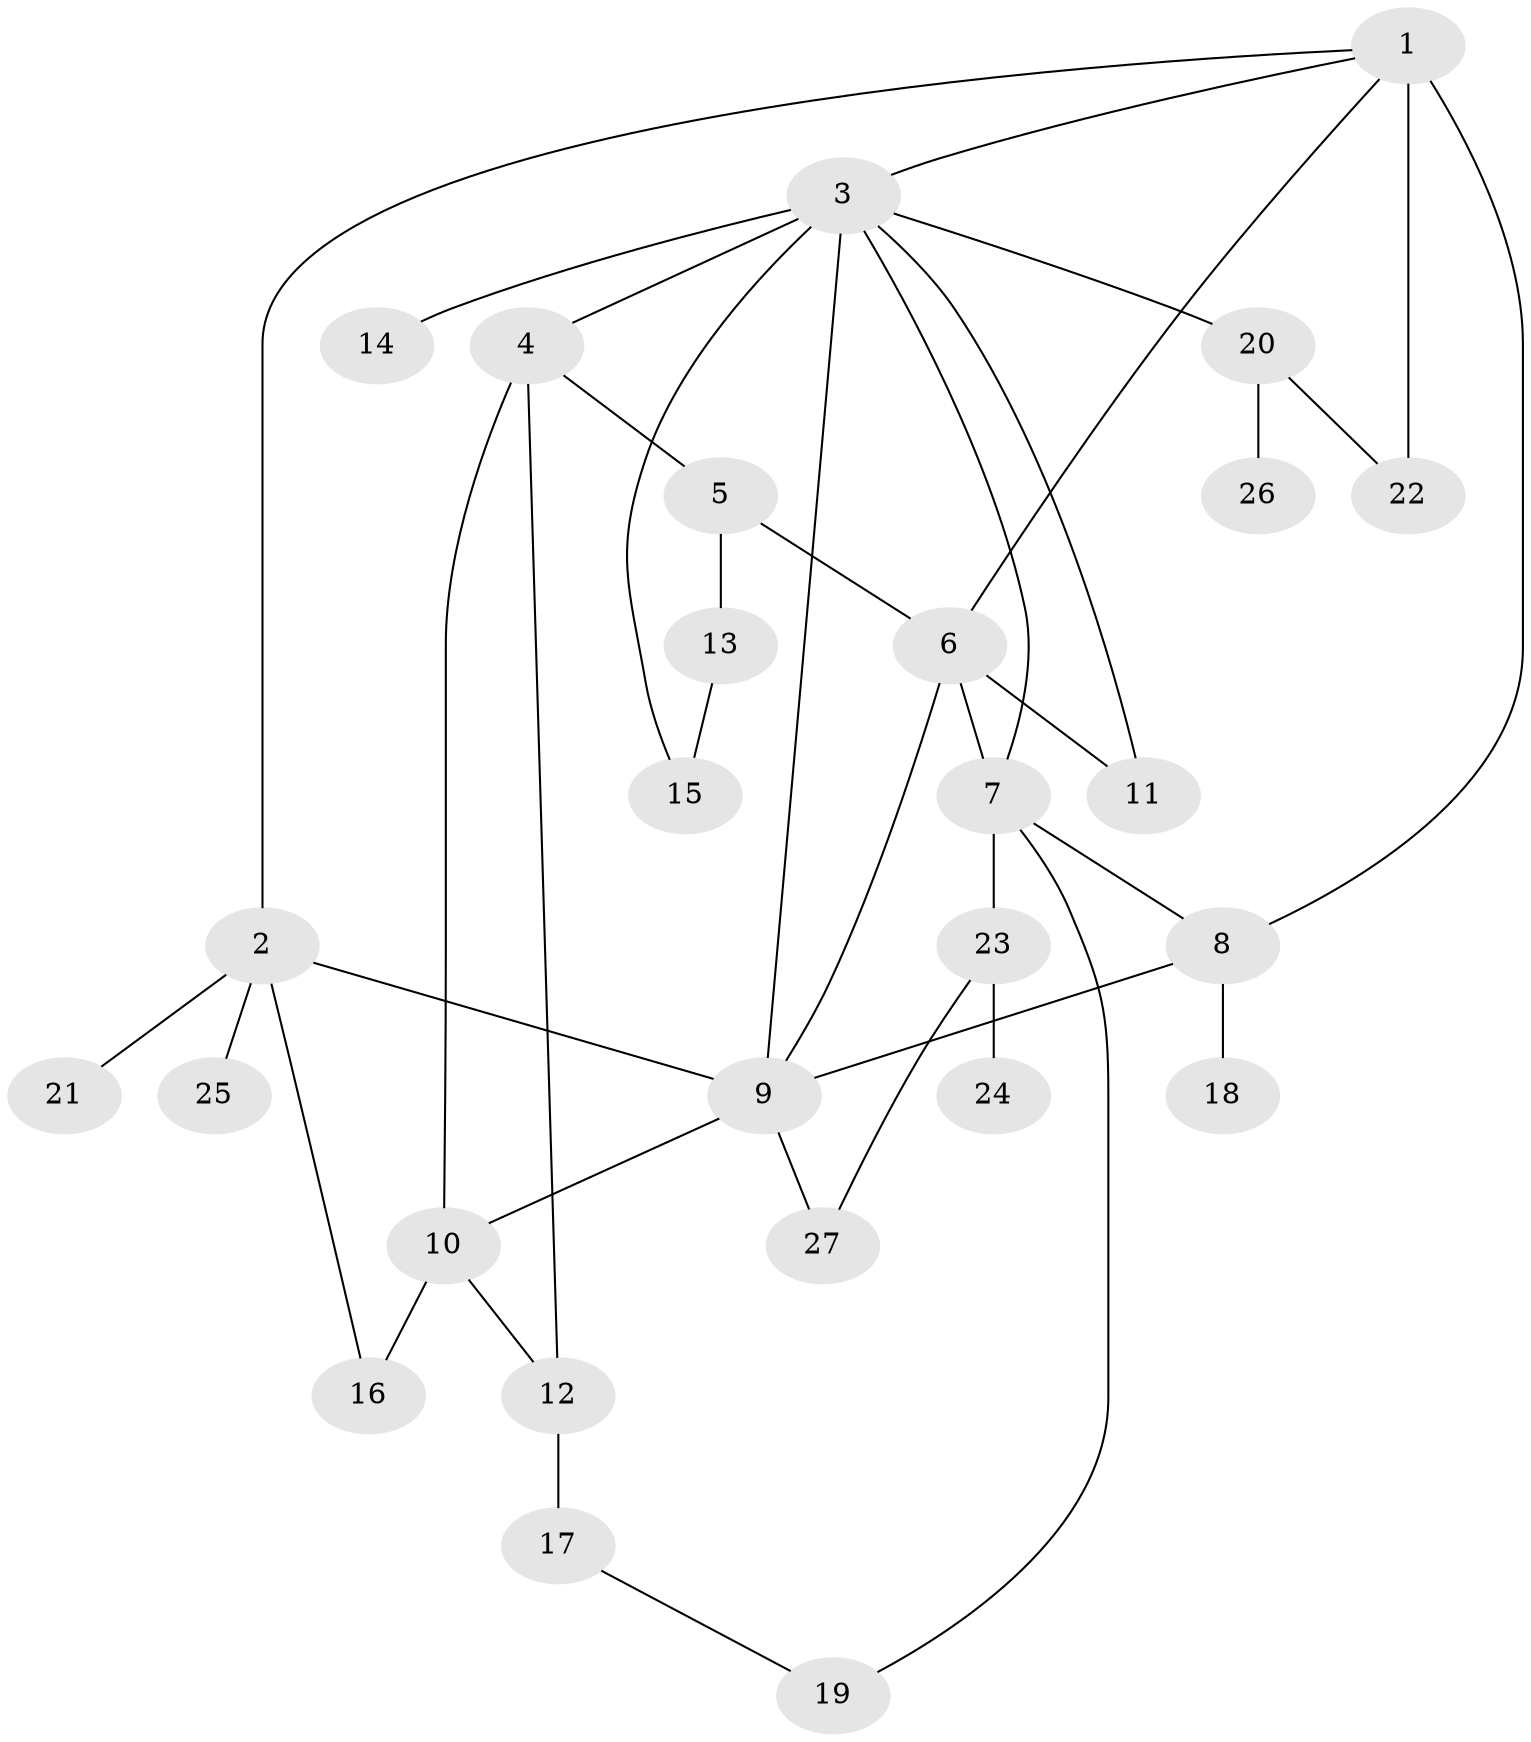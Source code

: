 // original degree distribution, {8: 0.018518518518518517, 6: 0.037037037037037035, 9: 0.018518518518518517, 5: 0.14814814814814814, 10: 0.018518518518518517, 1: 0.5555555555555556, 3: 0.05555555555555555, 2: 0.12962962962962962, 4: 0.018518518518518517}
// Generated by graph-tools (version 1.1) at 2025/52/03/04/25 22:52:14]
// undirected, 27 vertices, 40 edges
graph export_dot {
  node [color=gray90,style=filled];
  1;
  2;
  3;
  4;
  5;
  6;
  7;
  8;
  9;
  10;
  11;
  12;
  13;
  14;
  15;
  16;
  17;
  18;
  19;
  20;
  21;
  22;
  23;
  24;
  25;
  26;
  27;
  1 -- 2 [weight=1.0];
  1 -- 3 [weight=1.0];
  1 -- 6 [weight=1.0];
  1 -- 8 [weight=1.0];
  1 -- 22 [weight=3.0];
  2 -- 9 [weight=1.0];
  2 -- 16 [weight=1.0];
  2 -- 21 [weight=1.0];
  2 -- 25 [weight=1.0];
  3 -- 4 [weight=1.0];
  3 -- 7 [weight=1.0];
  3 -- 9 [weight=1.0];
  3 -- 11 [weight=1.0];
  3 -- 14 [weight=1.0];
  3 -- 15 [weight=1.0];
  3 -- 20 [weight=1.0];
  4 -- 5 [weight=1.0];
  4 -- 10 [weight=1.0];
  4 -- 12 [weight=1.0];
  5 -- 6 [weight=2.0];
  5 -- 13 [weight=1.0];
  6 -- 7 [weight=5.0];
  6 -- 9 [weight=1.0];
  6 -- 11 [weight=1.0];
  7 -- 8 [weight=1.0];
  7 -- 19 [weight=1.0];
  7 -- 23 [weight=1.0];
  8 -- 9 [weight=1.0];
  8 -- 18 [weight=1.0];
  9 -- 10 [weight=1.0];
  9 -- 27 [weight=1.0];
  10 -- 12 [weight=1.0];
  10 -- 16 [weight=1.0];
  12 -- 17 [weight=2.0];
  13 -- 15 [weight=3.0];
  17 -- 19 [weight=1.0];
  20 -- 22 [weight=1.0];
  20 -- 26 [weight=2.0];
  23 -- 24 [weight=1.0];
  23 -- 27 [weight=1.0];
}
